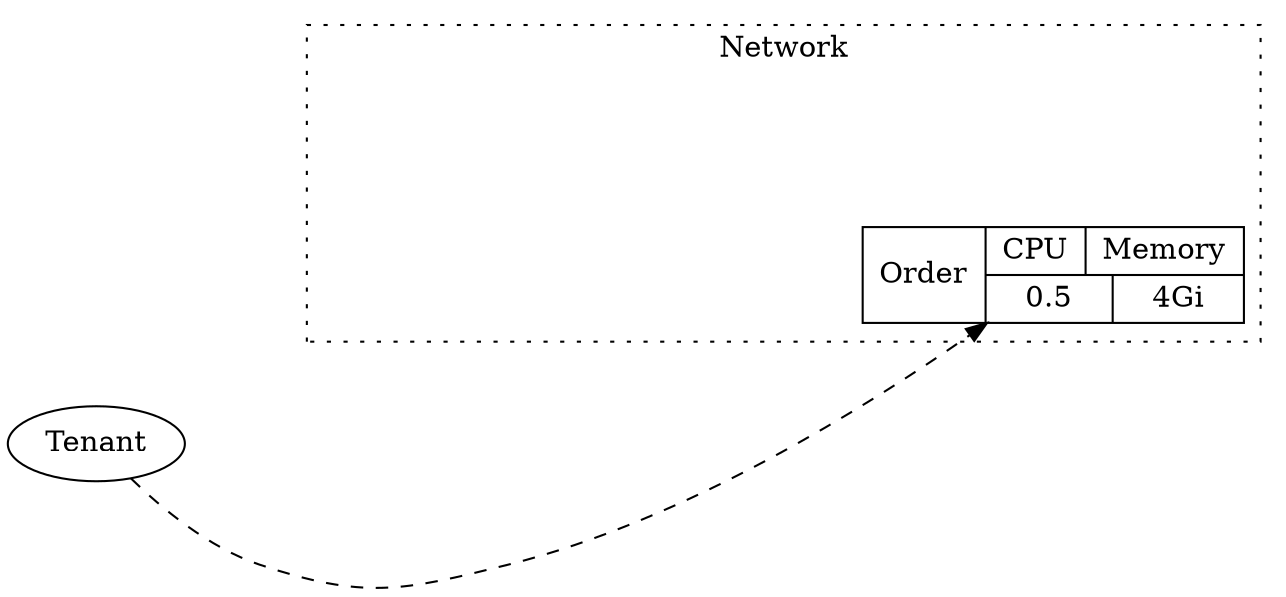 digraph G {

  rankdir=LR;

  subgraph cluster_N {
    label="Network";
    graph[style=dotted];

    node[shape=record];
    n_order [label="{ Order | { { CPU | Memory } | { 0.5 | 4Gi } } }"];
    n_bid1 [label="{ Bid | { { Price } | 4uakt } }" style=invis];
    n_bid2 [label="{ Bid | { { Price } | 2uakt } }" style=invis];
    n_lease [label="{ Lease }" style=invis];
    
    n_bid1  -> n_order [style=invis];
    n_bid2  -> n_order [style=invis];
    n_lease -> n_bid2  [style=invis];
  }

  n_tenant    [label="Tenant"];
  n_provider1 [label="Provider 1" style=invis];
  n_provider2 [label="Provider 2" style=invis];

  edge[style=dashed];

  n_tenant    -> n_order;
  n_provider1 -> n_bid1  [style=invis];
  n_provider2 -> n_bid2  [style=invis];
  n_tenant    -> n_lease [style=invis];
}
